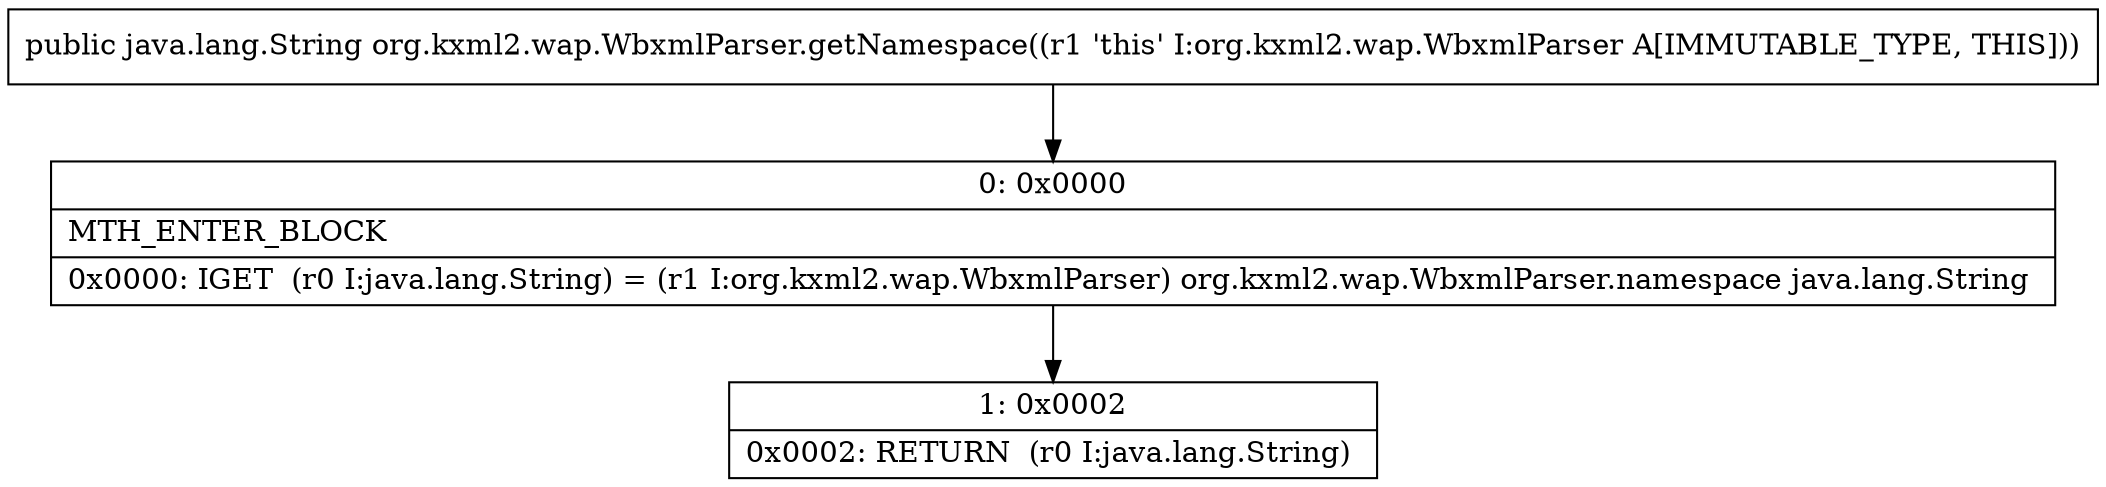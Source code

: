 digraph "CFG fororg.kxml2.wap.WbxmlParser.getNamespace()Ljava\/lang\/String;" {
Node_0 [shape=record,label="{0\:\ 0x0000|MTH_ENTER_BLOCK\l|0x0000: IGET  (r0 I:java.lang.String) = (r1 I:org.kxml2.wap.WbxmlParser) org.kxml2.wap.WbxmlParser.namespace java.lang.String \l}"];
Node_1 [shape=record,label="{1\:\ 0x0002|0x0002: RETURN  (r0 I:java.lang.String) \l}"];
MethodNode[shape=record,label="{public java.lang.String org.kxml2.wap.WbxmlParser.getNamespace((r1 'this' I:org.kxml2.wap.WbxmlParser A[IMMUTABLE_TYPE, THIS])) }"];
MethodNode -> Node_0;
Node_0 -> Node_1;
}

